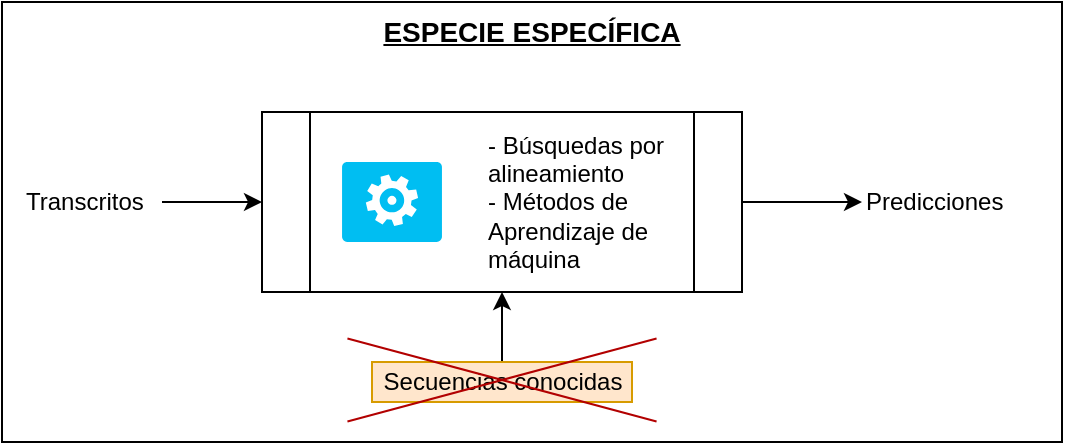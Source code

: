 <mxfile version="10.6.5" type="device"><diagram id="Ddt71BGPxtH8SJikPJyx" name="Page-1"><mxGraphModel dx="839" dy="531" grid="1" gridSize="10" guides="1" tooltips="1" connect="1" arrows="1" fold="1" page="1" pageScale="1" pageWidth="850" pageHeight="1100" math="0" shadow="0"><root><mxCell id="0"/><mxCell id="1" parent="0"/><mxCell id="-Hdl0Cnl6FMystDzAZlq-25" value="ESPECIE ESPECÍFICA" style="rounded=0;whiteSpace=wrap;html=1;align=center;labelPosition=center;verticalLabelPosition=middle;verticalAlign=top;fontStyle=5;fontSize=14;" vertex="1" parent="1"><mxGeometry x="30" y="40" width="530" height="220" as="geometry"/></mxCell><mxCell id="-Hdl0Cnl6FMystDzAZlq-21" style="edgeStyle=orthogonalEdgeStyle;rounded=0;orthogonalLoop=1;jettySize=auto;html=1;entryX=0.5;entryY=1;entryDx=0;entryDy=0;" edge="1" parent="1" source="-Hdl0Cnl6FMystDzAZlq-6" target="-Hdl0Cnl6FMystDzAZlq-17"><mxGeometry relative="1" as="geometry"/></mxCell><mxCell id="-Hdl0Cnl6FMystDzAZlq-6" value="Secuencias conocidas" style="text;html=1;resizable=0;points=[];autosize=1;align=center;verticalAlign=top;spacingTop=-4;fillColor=#ffe6cc;strokeColor=#d79b00;" vertex="1" parent="1"><mxGeometry x="215" y="220" width="130" height="20" as="geometry"/></mxCell><mxCell id="-Hdl0Cnl6FMystDzAZlq-20" style="edgeStyle=orthogonalEdgeStyle;rounded=0;orthogonalLoop=1;jettySize=auto;html=1;entryX=0;entryY=0.5;entryDx=0;entryDy=0;" edge="1" parent="1" source="-Hdl0Cnl6FMystDzAZlq-8" target="-Hdl0Cnl6FMystDzAZlq-17"><mxGeometry relative="1" as="geometry"/></mxCell><mxCell id="-Hdl0Cnl6FMystDzAZlq-8" value="Transcritos" style="text;html=1;resizable=0;points=[];autosize=1;align=left;verticalAlign=top;spacingTop=-4;" vertex="1" parent="1"><mxGeometry x="40" y="130" width="70" height="20" as="geometry"/></mxCell><mxCell id="-Hdl0Cnl6FMystDzAZlq-19" value="" style="group" vertex="1" connectable="0" parent="1"><mxGeometry x="160" y="95" width="240" height="90" as="geometry"/></mxCell><mxCell id="-Hdl0Cnl6FMystDzAZlq-17" value="&lt;span&gt;- Búsquedas por alineamiento&lt;/span&gt;&lt;br&gt;&lt;span&gt;- Métodos de Aprendizaje de máquina&lt;/span&gt;" style="shape=process;whiteSpace=wrap;html=1;backgroundOutline=1;align=left;spacingLeft=87;" vertex="1" parent="-Hdl0Cnl6FMystDzAZlq-19"><mxGeometry width="240" height="90" as="geometry"/></mxCell><mxCell id="-Hdl0Cnl6FMystDzAZlq-18" value="" style="verticalLabelPosition=bottom;html=1;verticalAlign=top;align=center;strokeColor=none;fillColor=#00BEF2;shape=mxgraph.azure.worker_role;" vertex="1" parent="-Hdl0Cnl6FMystDzAZlq-19"><mxGeometry x="40" y="25" width="50" height="40" as="geometry"/></mxCell><mxCell id="-Hdl0Cnl6FMystDzAZlq-22" value="Predicciones" style="text;html=1;resizable=0;points=[];autosize=1;align=left;verticalAlign=top;spacingTop=-4;" vertex="1" parent="1"><mxGeometry x="460" y="130" width="80" height="20" as="geometry"/></mxCell><mxCell id="-Hdl0Cnl6FMystDzAZlq-23" style="edgeStyle=orthogonalEdgeStyle;rounded=0;orthogonalLoop=1;jettySize=auto;html=1;" edge="1" parent="1" source="-Hdl0Cnl6FMystDzAZlq-17" target="-Hdl0Cnl6FMystDzAZlq-22"><mxGeometry relative="1" as="geometry"/></mxCell><mxCell id="-Hdl0Cnl6FMystDzAZlq-31" value="" style="line;strokeWidth=1;html=1;fontSize=14;align=center;rotation=-15;fillColor=#e51400;strokeColor=#B20000;fontColor=#ffffff;" vertex="1" parent="1"><mxGeometry x="200" y="224" width="160" height="10" as="geometry"/></mxCell><mxCell id="-Hdl0Cnl6FMystDzAZlq-33" value="" style="line;strokeWidth=1;html=1;fontSize=14;align=center;rotation=15;flipV=0;flipH=1;direction=east;fillColor=#e51400;strokeColor=#B20000;fontColor=#ffffff;" vertex="1" parent="1"><mxGeometry x="200" y="224" width="160" height="10" as="geometry"/></mxCell></root></mxGraphModel></diagram></mxfile>